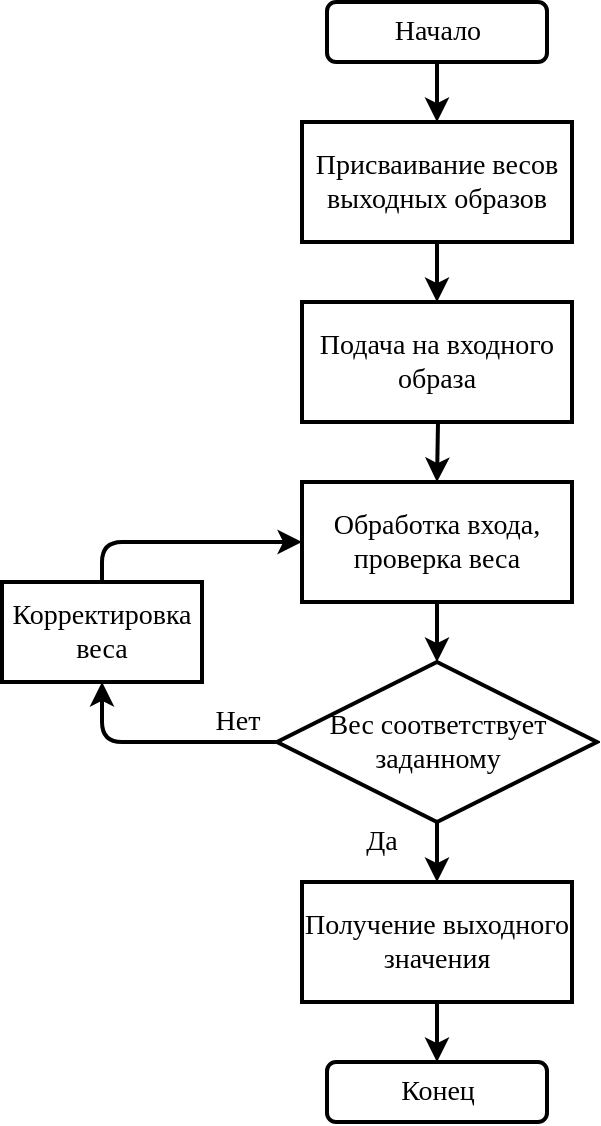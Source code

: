 <mxfile version="13.9.2" type="github">
  <diagram id="Cp4MX1WB2PmzW3XeEfTH" name="Page-1">
    <mxGraphModel dx="1119" dy="710" grid="1" gridSize="10" guides="1" tooltips="1" connect="1" arrows="1" fold="1" page="1" pageScale="1" pageWidth="827" pageHeight="1169" math="0" shadow="0">
      <root>
        <mxCell id="0" />
        <mxCell id="1" parent="0" />
        <mxCell id="NkCzZUJD8P9o_l0lwCfn-4" style="edgeStyle=orthogonalEdgeStyle;rounded=0;orthogonalLoop=1;jettySize=auto;html=1;exitX=0.5;exitY=1;exitDx=0;exitDy=0;entryX=0.5;entryY=0;entryDx=0;entryDy=0;strokeWidth=2;" parent="1" source="NkCzZUJD8P9o_l0lwCfn-1" target="NkCzZUJD8P9o_l0lwCfn-2" edge="1">
          <mxGeometry relative="1" as="geometry" />
        </mxCell>
        <mxCell id="NkCzZUJD8P9o_l0lwCfn-1" value="&lt;font face=&quot;Times New Roman&quot; style=&quot;font-size: 14px&quot;&gt;Начало&lt;/font&gt;" style="rounded=1;whiteSpace=wrap;html=1;strokeWidth=2;" parent="1" vertex="1">
          <mxGeometry x="342.5" y="80" width="110" height="30" as="geometry" />
        </mxCell>
        <mxCell id="NkCzZUJD8P9o_l0lwCfn-2" value="&lt;font face=&quot;Times New Roman&quot; style=&quot;font-size: 14px&quot;&gt;Присваивание весов выходных образов&lt;/font&gt;" style="rounded=0;whiteSpace=wrap;html=1;strokeWidth=2;" parent="1" vertex="1">
          <mxGeometry x="330" y="140" width="135" height="60" as="geometry" />
        </mxCell>
        <mxCell id="NkCzZUJD8P9o_l0lwCfn-5" style="edgeStyle=orthogonalEdgeStyle;rounded=0;orthogonalLoop=1;jettySize=auto;html=1;exitX=0.5;exitY=1;exitDx=0;exitDy=0;entryX=0.5;entryY=0;entryDx=0;entryDy=0;strokeWidth=2;" parent="1" target="NkCzZUJD8P9o_l0lwCfn-6" edge="1">
          <mxGeometry relative="1" as="geometry">
            <mxPoint x="397.5" y="200" as="sourcePoint" />
          </mxGeometry>
        </mxCell>
        <mxCell id="NkCzZUJD8P9o_l0lwCfn-6" value="&lt;font face=&quot;Times New Roman&quot; style=&quot;font-size: 14px&quot;&gt;Подача на входного образа&lt;/font&gt;" style="rounded=0;whiteSpace=wrap;html=1;strokeWidth=2;" parent="1" vertex="1">
          <mxGeometry x="330" y="230" width="135" height="60" as="geometry" />
        </mxCell>
        <mxCell id="NkCzZUJD8P9o_l0lwCfn-10" value="&lt;font style=&quot;font-size: 14px&quot; face=&quot;Times New Roman&quot;&gt;Вес соответствует заданному&lt;/font&gt;" style="rhombus;whiteSpace=wrap;html=1;strokeWidth=2;" parent="1" vertex="1">
          <mxGeometry x="317.5" y="410" width="160" height="80" as="geometry" />
        </mxCell>
        <mxCell id="NkCzZUJD8P9o_l0lwCfn-13" value="&lt;span style=&quot;font-family: &amp;#34;times new roman&amp;#34; ; font-size: 14px&quot;&gt;Обработка входа, проверка веса&lt;/span&gt;" style="rounded=0;whiteSpace=wrap;html=1;strokeWidth=2;" parent="1" vertex="1">
          <mxGeometry x="330" y="320" width="135" height="60" as="geometry" />
        </mxCell>
        <mxCell id="NkCzZUJD8P9o_l0lwCfn-14" style="edgeStyle=orthogonalEdgeStyle;rounded=0;orthogonalLoop=1;jettySize=auto;html=1;entryX=0.5;entryY=0;entryDx=0;entryDy=0;strokeWidth=2;" parent="1" target="NkCzZUJD8P9o_l0lwCfn-13" edge="1">
          <mxGeometry relative="1" as="geometry">
            <mxPoint x="398" y="290" as="sourcePoint" />
            <mxPoint x="407.5" y="240" as="targetPoint" />
          </mxGeometry>
        </mxCell>
        <mxCell id="NkCzZUJD8P9o_l0lwCfn-15" style="edgeStyle=orthogonalEdgeStyle;rounded=0;orthogonalLoop=1;jettySize=auto;html=1;strokeWidth=2;entryX=0.5;entryY=0;entryDx=0;entryDy=0;" parent="1" target="NkCzZUJD8P9o_l0lwCfn-10" edge="1">
          <mxGeometry relative="1" as="geometry">
            <mxPoint x="400" y="380" as="sourcePoint" />
            <mxPoint x="400" y="410" as="targetPoint" />
          </mxGeometry>
        </mxCell>
        <mxCell id="NkCzZUJD8P9o_l0lwCfn-17" value="&lt;font style=&quot;font-size: 14px&quot; face=&quot;Times New Roman&quot;&gt;Корректировка веса&lt;/font&gt;" style="rounded=0;whiteSpace=wrap;html=1;strokeWidth=2;" parent="1" vertex="1">
          <mxGeometry x="180" y="370" width="100" height="50" as="geometry" />
        </mxCell>
        <mxCell id="NkCzZUJD8P9o_l0lwCfn-18" value="" style="endArrow=classic;html=1;strokeWidth=2;exitX=0;exitY=0.5;exitDx=0;exitDy=0;entryX=0.5;entryY=1;entryDx=0;entryDy=0;edgeStyle=orthogonalEdgeStyle;elbow=vertical;" parent="1" source="NkCzZUJD8P9o_l0lwCfn-10" target="NkCzZUJD8P9o_l0lwCfn-17" edge="1">
          <mxGeometry width="50" height="50" relative="1" as="geometry">
            <mxPoint x="300" y="440" as="sourcePoint" />
            <mxPoint x="230" y="450" as="targetPoint" />
          </mxGeometry>
        </mxCell>
        <mxCell id="NkCzZUJD8P9o_l0lwCfn-19" value="" style="endArrow=classic;html=1;strokeWidth=2;exitX=0.5;exitY=0;exitDx=0;exitDy=0;entryX=0;entryY=0.5;entryDx=0;entryDy=0;" parent="1" source="NkCzZUJD8P9o_l0lwCfn-17" target="NkCzZUJD8P9o_l0lwCfn-13" edge="1">
          <mxGeometry width="50" height="50" relative="1" as="geometry">
            <mxPoint x="260" y="360" as="sourcePoint" />
            <mxPoint x="310" y="310" as="targetPoint" />
            <Array as="points">
              <mxPoint x="230" y="350" />
            </Array>
          </mxGeometry>
        </mxCell>
        <mxCell id="NkCzZUJD8P9o_l0lwCfn-20" value="&lt;font style=&quot;font-size: 14px&quot; face=&quot;Times New Roman&quot;&gt;&lt;font style=&quot;font-size: 14px&quot;&gt;Не&lt;/font&gt;т&lt;/font&gt;" style="text;html=1;strokeColor=none;fillColor=none;align=center;verticalAlign=middle;whiteSpace=wrap;rounded=0;" parent="1" vertex="1">
          <mxGeometry x="277.5" y="430" width="40" height="20" as="geometry" />
        </mxCell>
        <mxCell id="NkCzZUJD8P9o_l0lwCfn-22" style="edgeStyle=orthogonalEdgeStyle;rounded=0;orthogonalLoop=1;jettySize=auto;html=1;exitX=0.5;exitY=1;exitDx=0;exitDy=0;entryX=0.5;entryY=0;entryDx=0;entryDy=0;strokeWidth=2;" parent="1" target="NkCzZUJD8P9o_l0lwCfn-23" edge="1">
          <mxGeometry relative="1" as="geometry">
            <mxPoint x="397.5" y="490" as="sourcePoint" />
          </mxGeometry>
        </mxCell>
        <mxCell id="NkCzZUJD8P9o_l0lwCfn-23" value="&lt;font face=&quot;Times New Roman&quot; style=&quot;font-size: 14px&quot;&gt;Получение выходного значения&lt;/font&gt;" style="rounded=0;whiteSpace=wrap;html=1;strokeWidth=2;" parent="1" vertex="1">
          <mxGeometry x="330" y="520" width="135" height="60" as="geometry" />
        </mxCell>
        <mxCell id="NkCzZUJD8P9o_l0lwCfn-24" value="&lt;font face=&quot;Times New Roman&quot;&gt;&lt;span style=&quot;font-size: 14px&quot;&gt;Да&lt;/span&gt;&lt;/font&gt;" style="text;html=1;strokeColor=none;fillColor=none;align=center;verticalAlign=middle;whiteSpace=wrap;rounded=0;" parent="1" vertex="1">
          <mxGeometry x="350" y="490" width="40" height="20" as="geometry" />
        </mxCell>
        <mxCell id="NkCzZUJD8P9o_l0lwCfn-25" value="&lt;font face=&quot;Times New Roman&quot; style=&quot;font-size: 14px&quot;&gt;Конец&lt;/font&gt;" style="rounded=1;whiteSpace=wrap;html=1;strokeWidth=2;" parent="1" vertex="1">
          <mxGeometry x="342.5" y="610" width="110" height="30" as="geometry" />
        </mxCell>
        <mxCell id="NkCzZUJD8P9o_l0lwCfn-27" style="edgeStyle=orthogonalEdgeStyle;rounded=0;orthogonalLoop=1;jettySize=auto;html=1;exitX=0.5;exitY=1;exitDx=0;exitDy=0;strokeWidth=2;entryX=0.5;entryY=0;entryDx=0;entryDy=0;" parent="1" source="NkCzZUJD8P9o_l0lwCfn-23" target="NkCzZUJD8P9o_l0lwCfn-25" edge="1">
          <mxGeometry relative="1" as="geometry">
            <mxPoint x="407.5" y="500" as="sourcePoint" />
            <mxPoint x="398" y="600" as="targetPoint" />
          </mxGeometry>
        </mxCell>
      </root>
    </mxGraphModel>
  </diagram>
</mxfile>
